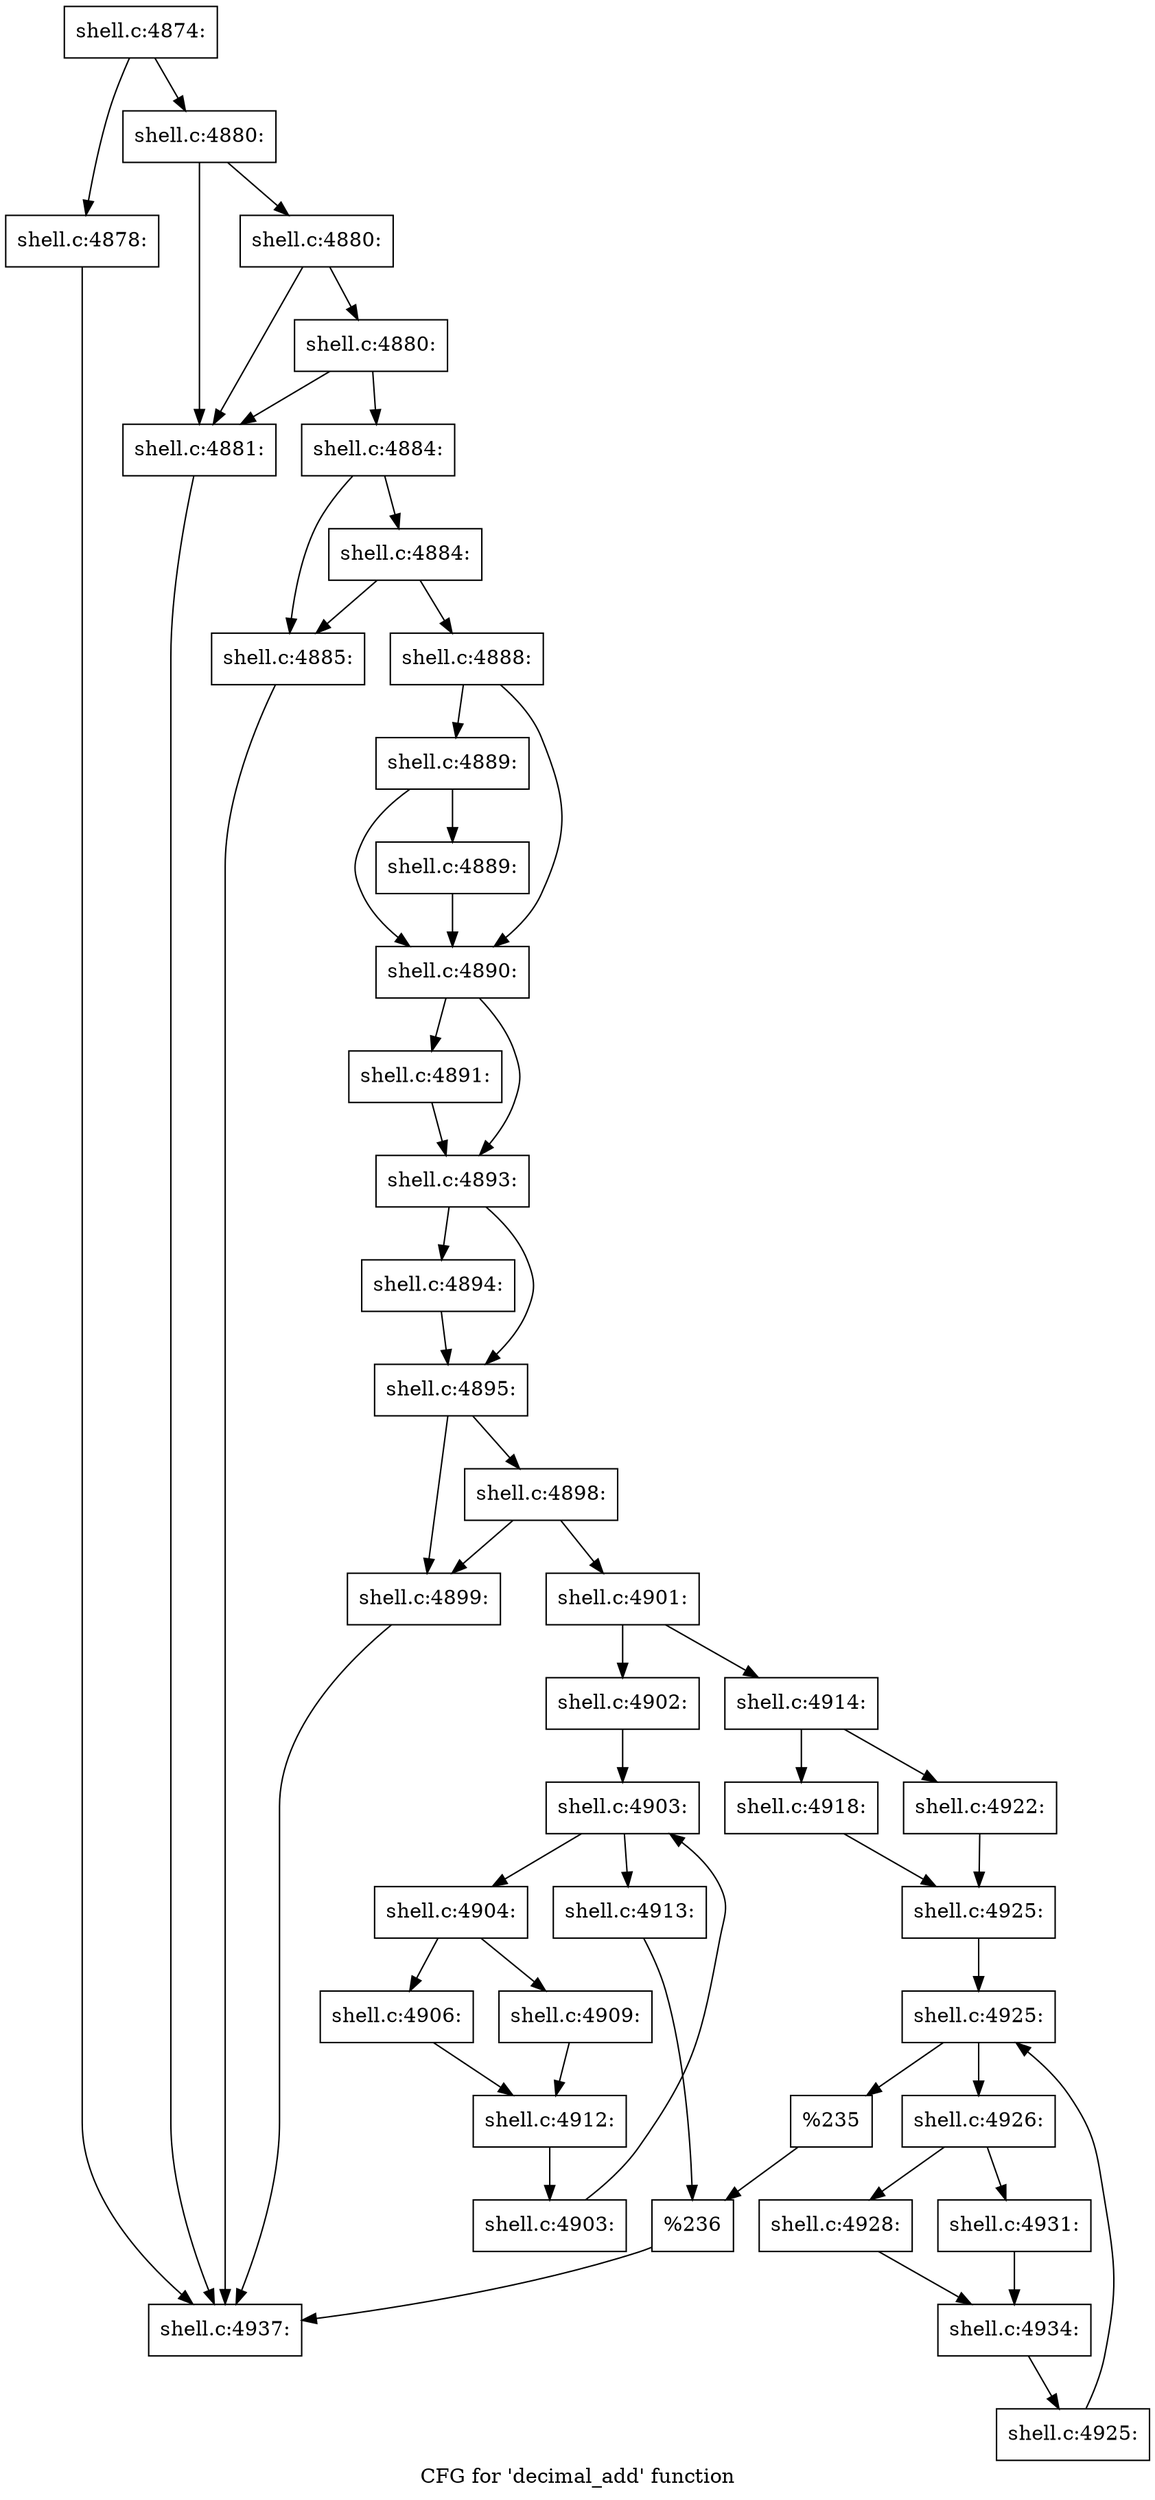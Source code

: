 digraph "CFG for 'decimal_add' function" {
	label="CFG for 'decimal_add' function";

	Node0x560276300350 [shape=record,label="{shell.c:4874:}"];
	Node0x560276300350 -> Node0x560276989500;
	Node0x560276300350 -> Node0x560276989550;
	Node0x560276989500 [shape=record,label="{shell.c:4878:}"];
	Node0x560276989500 -> Node0x56027698ee40;
	Node0x560276989550 [shape=record,label="{shell.c:4880:}"];
	Node0x560276989550 -> Node0x560276989a20;
	Node0x560276989550 -> Node0x560276989b40;
	Node0x560276989b40 [shape=record,label="{shell.c:4880:}"];
	Node0x560276989b40 -> Node0x560276989a20;
	Node0x560276989b40 -> Node0x560276989ac0;
	Node0x560276989ac0 [shape=record,label="{shell.c:4880:}"];
	Node0x560276989ac0 -> Node0x560276989a20;
	Node0x560276989ac0 -> Node0x560276989a70;
	Node0x560276989a20 [shape=record,label="{shell.c:4881:}"];
	Node0x560276989a20 -> Node0x56027698ee40;
	Node0x560276989a70 [shape=record,label="{shell.c:4884:}"];
	Node0x560276989a70 -> Node0x56027698aa20;
	Node0x560276989a70 -> Node0x56027698aac0;
	Node0x56027698aac0 [shape=record,label="{shell.c:4884:}"];
	Node0x56027698aac0 -> Node0x56027698aa20;
	Node0x56027698aac0 -> Node0x56027698aa70;
	Node0x56027698aa20 [shape=record,label="{shell.c:4885:}"];
	Node0x56027698aa20 -> Node0x56027698ee40;
	Node0x56027698aa70 [shape=record,label="{shell.c:4888:}"];
	Node0x56027698aa70 -> Node0x56027698bdb0;
	Node0x56027698aa70 -> Node0x56027698bd60;
	Node0x56027698bdb0 [shape=record,label="{shell.c:4889:}"];
	Node0x56027698bdb0 -> Node0x56027698bd10;
	Node0x56027698bdb0 -> Node0x56027698bd60;
	Node0x56027698bd10 [shape=record,label="{shell.c:4889:}"];
	Node0x56027698bd10 -> Node0x56027698bd60;
	Node0x56027698bd60 [shape=record,label="{shell.c:4890:}"];
	Node0x56027698bd60 -> Node0x56027698c890;
	Node0x56027698bd60 -> Node0x56027698c8e0;
	Node0x56027698c890 [shape=record,label="{shell.c:4891:}"];
	Node0x56027698c890 -> Node0x56027698c8e0;
	Node0x56027698c8e0 [shape=record,label="{shell.c:4893:}"];
	Node0x56027698c8e0 -> Node0x56027698dab0;
	Node0x56027698c8e0 -> Node0x56027698db00;
	Node0x56027698dab0 [shape=record,label="{shell.c:4894:}"];
	Node0x56027698dab0 -> Node0x56027698db00;
	Node0x56027698db00 [shape=record,label="{shell.c:4895:}"];
	Node0x56027698db00 -> Node0x5602763004f0;
	Node0x56027698db00 -> Node0x56027698f300;
	Node0x56027698f300 [shape=record,label="{shell.c:4898:}"];
	Node0x56027698f300 -> Node0x5602763004f0;
	Node0x56027698f300 -> Node0x56027698f2b0;
	Node0x5602763004f0 [shape=record,label="{shell.c:4899:}"];
	Node0x5602763004f0 -> Node0x56027698ee40;
	Node0x56027698f2b0 [shape=record,label="{shell.c:4901:}"];
	Node0x56027698f2b0 -> Node0x56027698fc10;
	Node0x56027698f2b0 -> Node0x56027698fcb0;
	Node0x56027698fc10 [shape=record,label="{shell.c:4902:}"];
	Node0x56027698fc10 -> Node0x560276990ab0;
	Node0x560276990ab0 [shape=record,label="{shell.c:4903:}"];
	Node0x560276990ab0 -> Node0x560276990cd0;
	Node0x560276990ab0 -> Node0x5602769907a0;
	Node0x560276990cd0 [shape=record,label="{shell.c:4904:}"];
	Node0x560276990cd0 -> Node0x56027673b410;
	Node0x560276990cd0 -> Node0x56027673b4b0;
	Node0x56027673b410 [shape=record,label="{shell.c:4906:}"];
	Node0x56027673b410 -> Node0x56027673b460;
	Node0x56027673b4b0 [shape=record,label="{shell.c:4909:}"];
	Node0x56027673b4b0 -> Node0x56027673b460;
	Node0x56027673b460 [shape=record,label="{shell.c:4912:}"];
	Node0x56027673b460 -> Node0x560276990c40;
	Node0x560276990c40 [shape=record,label="{shell.c:4903:}"];
	Node0x560276990c40 -> Node0x560276990ab0;
	Node0x5602769907a0 [shape=record,label="{shell.c:4913:}"];
	Node0x5602769907a0 -> Node0x56027698fc60;
	Node0x56027698fcb0 [shape=record,label="{shell.c:4914:}"];
	Node0x56027698fcb0 -> Node0x5602769969e0;
	Node0x56027698fcb0 -> Node0x560276996a80;
	Node0x5602769969e0 [shape=record,label="{shell.c:4918:}"];
	Node0x5602769969e0 -> Node0x560276996a30;
	Node0x560276996a80 [shape=record,label="{shell.c:4922:}"];
	Node0x560276996a80 -> Node0x560276996a30;
	Node0x560276996a30 [shape=record,label="{shell.c:4925:}"];
	Node0x560276996a30 -> Node0x560276998540;
	Node0x560276998540 [shape=record,label="{shell.c:4925:}"];
	Node0x560276998540 -> Node0x560276998760;
	Node0x560276998540 -> Node0x560276998230;
	Node0x560276998760 [shape=record,label="{shell.c:4926:}"];
	Node0x560276998760 -> Node0x560276999700;
	Node0x560276998760 -> Node0x5602769997a0;
	Node0x560276999700 [shape=record,label="{shell.c:4928:}"];
	Node0x560276999700 -> Node0x560276999750;
	Node0x5602769997a0 [shape=record,label="{shell.c:4931:}"];
	Node0x5602769997a0 -> Node0x560276999750;
	Node0x560276999750 [shape=record,label="{shell.c:4934:}"];
	Node0x560276999750 -> Node0x5602769986d0;
	Node0x5602769986d0 [shape=record,label="{shell.c:4925:}"];
	Node0x5602769986d0 -> Node0x560276998540;
	Node0x560276998230 [shape=record,label="{%235}"];
	Node0x560276998230 -> Node0x56027698fc60;
	Node0x56027698fc60 [shape=record,label="{%236}"];
	Node0x56027698fc60 -> Node0x56027698ee40;
	Node0x56027698ee40 [shape=record,label="{shell.c:4937:}"];
}
